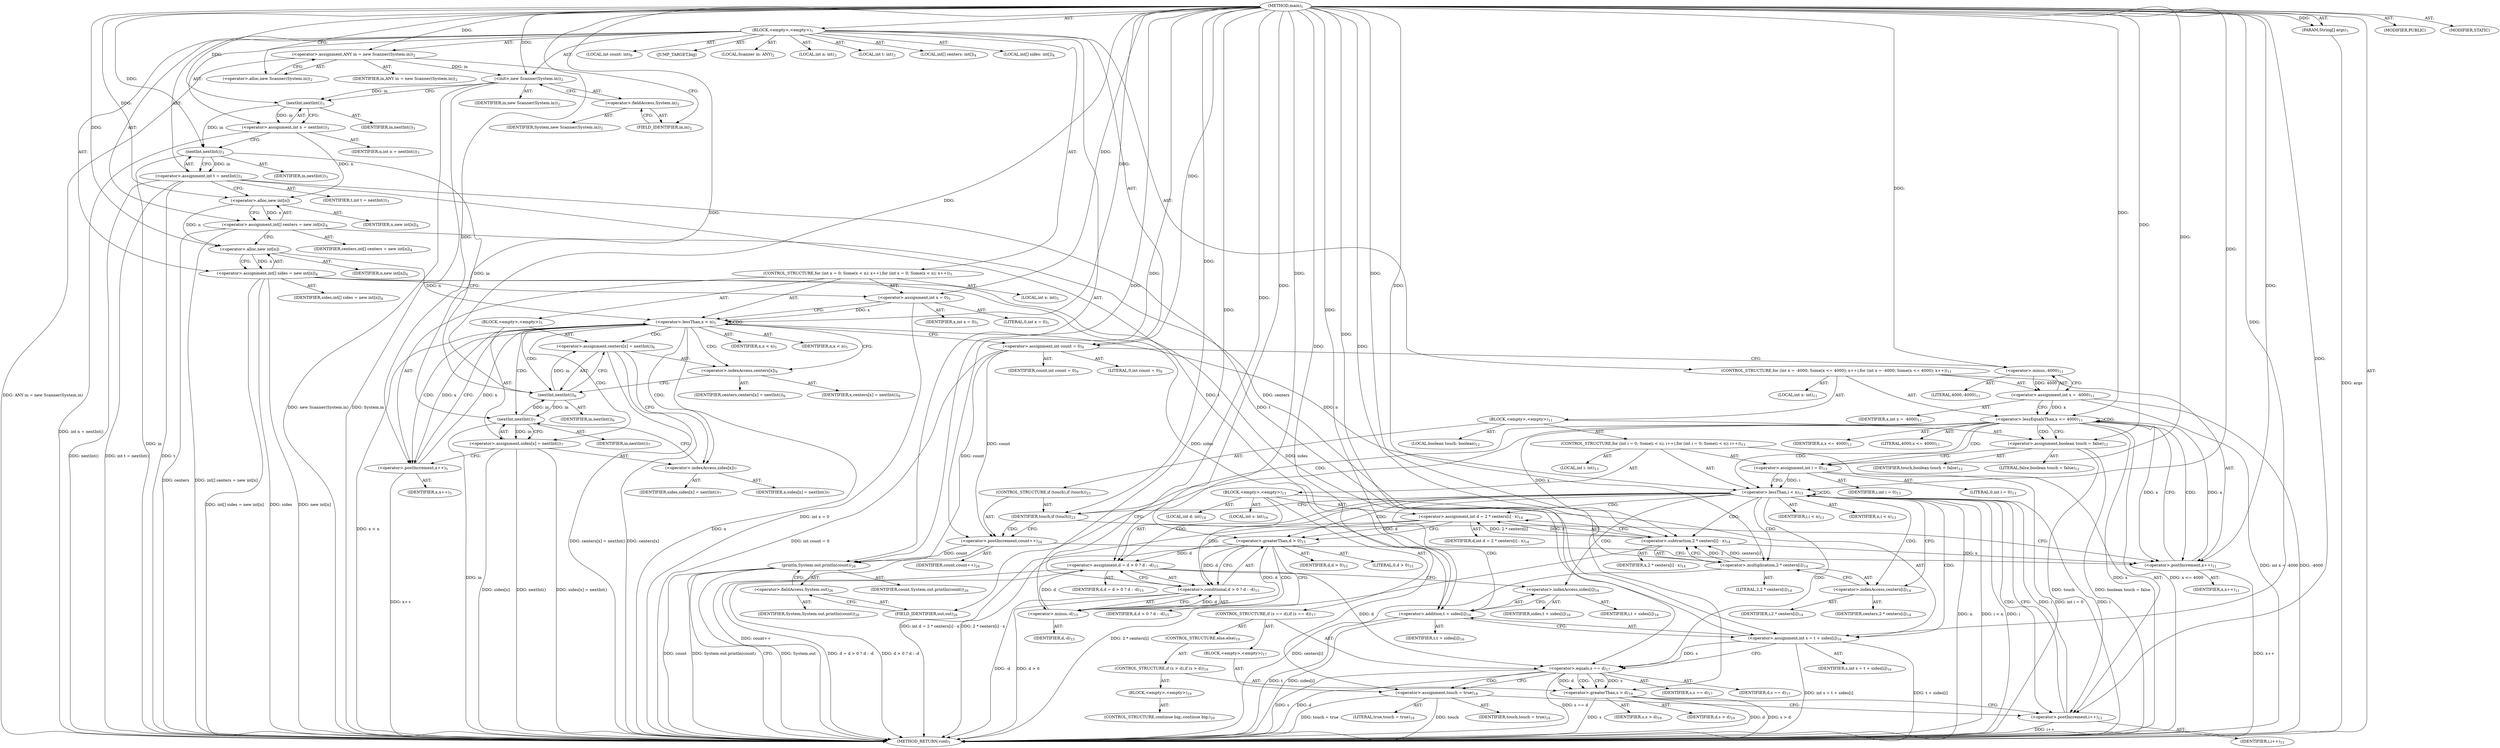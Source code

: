 digraph "main" {  
"19" [label = <(METHOD,main)<SUB>1</SUB>> ]
"20" [label = <(PARAM,String[] args)<SUB>1</SUB>> ]
"21" [label = <(BLOCK,&lt;empty&gt;,&lt;empty&gt;)<SUB>1</SUB>> ]
"4" [label = <(LOCAL,Scanner in: ANY)<SUB>2</SUB>> ]
"22" [label = <(&lt;operator&gt;.assignment,ANY in = new Scanner(System.in))<SUB>2</SUB>> ]
"23" [label = <(IDENTIFIER,in,ANY in = new Scanner(System.in))<SUB>2</SUB>> ]
"24" [label = <(&lt;operator&gt;.alloc,new Scanner(System.in))<SUB>2</SUB>> ]
"25" [label = <(&lt;init&gt;,new Scanner(System.in))<SUB>2</SUB>> ]
"3" [label = <(IDENTIFIER,in,new Scanner(System.in))<SUB>2</SUB>> ]
"26" [label = <(&lt;operator&gt;.fieldAccess,System.in)<SUB>2</SUB>> ]
"27" [label = <(IDENTIFIER,System,new Scanner(System.in))<SUB>2</SUB>> ]
"28" [label = <(FIELD_IDENTIFIER,in,in)<SUB>2</SUB>> ]
"29" [label = <(LOCAL,int n: int)<SUB>3</SUB>> ]
"30" [label = <(LOCAL,int t: int)<SUB>3</SUB>> ]
"31" [label = <(&lt;operator&gt;.assignment,int n = nextInt())<SUB>3</SUB>> ]
"32" [label = <(IDENTIFIER,n,int n = nextInt())<SUB>3</SUB>> ]
"33" [label = <(nextInt,nextInt())<SUB>3</SUB>> ]
"34" [label = <(IDENTIFIER,in,nextInt())<SUB>3</SUB>> ]
"35" [label = <(&lt;operator&gt;.assignment,int t = nextInt())<SUB>3</SUB>> ]
"36" [label = <(IDENTIFIER,t,int t = nextInt())<SUB>3</SUB>> ]
"37" [label = <(nextInt,nextInt())<SUB>3</SUB>> ]
"38" [label = <(IDENTIFIER,in,nextInt())<SUB>3</SUB>> ]
"39" [label = <(LOCAL,int[] centers: int[])<SUB>4</SUB>> ]
"40" [label = <(LOCAL,int[] sides: int[])<SUB>4</SUB>> ]
"41" [label = <(&lt;operator&gt;.assignment,int[] centers = new int[n])<SUB>4</SUB>> ]
"42" [label = <(IDENTIFIER,centers,int[] centers = new int[n])<SUB>4</SUB>> ]
"43" [label = <(&lt;operator&gt;.alloc,new int[n])> ]
"44" [label = <(IDENTIFIER,n,new int[n])<SUB>4</SUB>> ]
"45" [label = <(&lt;operator&gt;.assignment,int[] sides = new int[n])<SUB>4</SUB>> ]
"46" [label = <(IDENTIFIER,sides,int[] sides = new int[n])<SUB>4</SUB>> ]
"47" [label = <(&lt;operator&gt;.alloc,new int[n])> ]
"48" [label = <(IDENTIFIER,n,new int[n])<SUB>4</SUB>> ]
"49" [label = <(CONTROL_STRUCTURE,for (int x = 0; Some(x &lt; n); x++),for (int x = 0; Some(x &lt; n); x++))<SUB>5</SUB>> ]
"50" [label = <(LOCAL,int x: int)<SUB>5</SUB>> ]
"51" [label = <(&lt;operator&gt;.assignment,int x = 0)<SUB>5</SUB>> ]
"52" [label = <(IDENTIFIER,x,int x = 0)<SUB>5</SUB>> ]
"53" [label = <(LITERAL,0,int x = 0)<SUB>5</SUB>> ]
"54" [label = <(&lt;operator&gt;.lessThan,x &lt; n)<SUB>5</SUB>> ]
"55" [label = <(IDENTIFIER,x,x &lt; n)<SUB>5</SUB>> ]
"56" [label = <(IDENTIFIER,n,x &lt; n)<SUB>5</SUB>> ]
"57" [label = <(&lt;operator&gt;.postIncrement,x++)<SUB>5</SUB>> ]
"58" [label = <(IDENTIFIER,x,x++)<SUB>5</SUB>> ]
"59" [label = <(BLOCK,&lt;empty&gt;,&lt;empty&gt;)<SUB>5</SUB>> ]
"60" [label = <(&lt;operator&gt;.assignment,centers[x] = nextInt())<SUB>6</SUB>> ]
"61" [label = <(&lt;operator&gt;.indexAccess,centers[x])<SUB>6</SUB>> ]
"62" [label = <(IDENTIFIER,centers,centers[x] = nextInt())<SUB>6</SUB>> ]
"63" [label = <(IDENTIFIER,x,centers[x] = nextInt())<SUB>6</SUB>> ]
"64" [label = <(nextInt,nextInt())<SUB>6</SUB>> ]
"65" [label = <(IDENTIFIER,in,nextInt())<SUB>6</SUB>> ]
"66" [label = <(&lt;operator&gt;.assignment,sides[x] = nextInt())<SUB>7</SUB>> ]
"67" [label = <(&lt;operator&gt;.indexAccess,sides[x])<SUB>7</SUB>> ]
"68" [label = <(IDENTIFIER,sides,sides[x] = nextInt())<SUB>7</SUB>> ]
"69" [label = <(IDENTIFIER,x,sides[x] = nextInt())<SUB>7</SUB>> ]
"70" [label = <(nextInt,nextInt())<SUB>7</SUB>> ]
"71" [label = <(IDENTIFIER,in,nextInt())<SUB>7</SUB>> ]
"72" [label = <(LOCAL,int count: int)<SUB>9</SUB>> ]
"73" [label = <(&lt;operator&gt;.assignment,int count = 0)<SUB>9</SUB>> ]
"74" [label = <(IDENTIFIER,count,int count = 0)<SUB>9</SUB>> ]
"75" [label = <(LITERAL,0,int count = 0)<SUB>9</SUB>> ]
"76" [label = <(JUMP_TARGET,big)> ]
"77" [label = <(CONTROL_STRUCTURE,for (int x = -4000; Some(x &lt;= 4000); x++),for (int x = -4000; Some(x &lt;= 4000); x++))<SUB>11</SUB>> ]
"78" [label = <(LOCAL,int x: int)<SUB>11</SUB>> ]
"79" [label = <(&lt;operator&gt;.assignment,int x = -4000)<SUB>11</SUB>> ]
"80" [label = <(IDENTIFIER,x,int x = -4000)<SUB>11</SUB>> ]
"81" [label = <(&lt;operator&gt;.minus,-4000)<SUB>11</SUB>> ]
"82" [label = <(LITERAL,4000,-4000)<SUB>11</SUB>> ]
"83" [label = <(&lt;operator&gt;.lessEqualsThan,x &lt;= 4000)<SUB>11</SUB>> ]
"84" [label = <(IDENTIFIER,x,x &lt;= 4000)<SUB>11</SUB>> ]
"85" [label = <(LITERAL,4000,x &lt;= 4000)<SUB>11</SUB>> ]
"86" [label = <(&lt;operator&gt;.postIncrement,x++)<SUB>11</SUB>> ]
"87" [label = <(IDENTIFIER,x,x++)<SUB>11</SUB>> ]
"88" [label = <(BLOCK,&lt;empty&gt;,&lt;empty&gt;)<SUB>11</SUB>> ]
"89" [label = <(LOCAL,boolean touch: boolean)<SUB>12</SUB>> ]
"90" [label = <(&lt;operator&gt;.assignment,boolean touch = false)<SUB>12</SUB>> ]
"91" [label = <(IDENTIFIER,touch,boolean touch = false)<SUB>12</SUB>> ]
"92" [label = <(LITERAL,false,boolean touch = false)<SUB>12</SUB>> ]
"93" [label = <(CONTROL_STRUCTURE,for (int i = 0; Some(i &lt; n); i++),for (int i = 0; Some(i &lt; n); i++))<SUB>13</SUB>> ]
"94" [label = <(LOCAL,int i: int)<SUB>13</SUB>> ]
"95" [label = <(&lt;operator&gt;.assignment,int i = 0)<SUB>13</SUB>> ]
"96" [label = <(IDENTIFIER,i,int i = 0)<SUB>13</SUB>> ]
"97" [label = <(LITERAL,0,int i = 0)<SUB>13</SUB>> ]
"98" [label = <(&lt;operator&gt;.lessThan,i &lt; n)<SUB>13</SUB>> ]
"99" [label = <(IDENTIFIER,i,i &lt; n)<SUB>13</SUB>> ]
"100" [label = <(IDENTIFIER,n,i &lt; n)<SUB>13</SUB>> ]
"101" [label = <(&lt;operator&gt;.postIncrement,i++)<SUB>13</SUB>> ]
"102" [label = <(IDENTIFIER,i,i++)<SUB>13</SUB>> ]
"103" [label = <(BLOCK,&lt;empty&gt;,&lt;empty&gt;)<SUB>13</SUB>> ]
"104" [label = <(LOCAL,int d: int)<SUB>14</SUB>> ]
"105" [label = <(&lt;operator&gt;.assignment,int d = 2 * centers[i] - x)<SUB>14</SUB>> ]
"106" [label = <(IDENTIFIER,d,int d = 2 * centers[i] - x)<SUB>14</SUB>> ]
"107" [label = <(&lt;operator&gt;.subtraction,2 * centers[i] - x)<SUB>14</SUB>> ]
"108" [label = <(&lt;operator&gt;.multiplication,2 * centers[i])<SUB>14</SUB>> ]
"109" [label = <(LITERAL,2,2 * centers[i])<SUB>14</SUB>> ]
"110" [label = <(&lt;operator&gt;.indexAccess,centers[i])<SUB>14</SUB>> ]
"111" [label = <(IDENTIFIER,centers,2 * centers[i])<SUB>14</SUB>> ]
"112" [label = <(IDENTIFIER,i,2 * centers[i])<SUB>14</SUB>> ]
"113" [label = <(IDENTIFIER,x,2 * centers[i] - x)<SUB>14</SUB>> ]
"114" [label = <(&lt;operator&gt;.assignment,d = d &gt; 0 ? d : -d)<SUB>15</SUB>> ]
"115" [label = <(IDENTIFIER,d,d = d &gt; 0 ? d : -d)<SUB>15</SUB>> ]
"116" [label = <(&lt;operator&gt;.conditional,d &gt; 0 ? d : -d)<SUB>15</SUB>> ]
"117" [label = <(&lt;operator&gt;.greaterThan,d &gt; 0)<SUB>15</SUB>> ]
"118" [label = <(IDENTIFIER,d,d &gt; 0)<SUB>15</SUB>> ]
"119" [label = <(LITERAL,0,d &gt; 0)<SUB>15</SUB>> ]
"120" [label = <(IDENTIFIER,d,d &gt; 0 ? d : -d)<SUB>15</SUB>> ]
"121" [label = <(&lt;operator&gt;.minus,-d)<SUB>15</SUB>> ]
"122" [label = <(IDENTIFIER,d,-d)<SUB>15</SUB>> ]
"123" [label = <(LOCAL,int s: int)<SUB>16</SUB>> ]
"124" [label = <(&lt;operator&gt;.assignment,int s = t + sides[i])<SUB>16</SUB>> ]
"125" [label = <(IDENTIFIER,s,int s = t + sides[i])<SUB>16</SUB>> ]
"126" [label = <(&lt;operator&gt;.addition,t + sides[i])<SUB>16</SUB>> ]
"127" [label = <(IDENTIFIER,t,t + sides[i])<SUB>16</SUB>> ]
"128" [label = <(&lt;operator&gt;.indexAccess,sides[i])<SUB>16</SUB>> ]
"129" [label = <(IDENTIFIER,sides,t + sides[i])<SUB>16</SUB>> ]
"130" [label = <(IDENTIFIER,i,t + sides[i])<SUB>16</SUB>> ]
"131" [label = <(CONTROL_STRUCTURE,if (s == d),if (s == d))<SUB>17</SUB>> ]
"132" [label = <(&lt;operator&gt;.equals,s == d)<SUB>17</SUB>> ]
"133" [label = <(IDENTIFIER,s,s == d)<SUB>17</SUB>> ]
"134" [label = <(IDENTIFIER,d,s == d)<SUB>17</SUB>> ]
"135" [label = <(BLOCK,&lt;empty&gt;,&lt;empty&gt;)<SUB>17</SUB>> ]
"136" [label = <(&lt;operator&gt;.assignment,touch = true)<SUB>18</SUB>> ]
"137" [label = <(IDENTIFIER,touch,touch = true)<SUB>18</SUB>> ]
"138" [label = <(LITERAL,true,touch = true)<SUB>18</SUB>> ]
"139" [label = <(CONTROL_STRUCTURE,else,else)<SUB>19</SUB>> ]
"140" [label = <(CONTROL_STRUCTURE,if (s &gt; d),if (s &gt; d))<SUB>19</SUB>> ]
"141" [label = <(&lt;operator&gt;.greaterThan,s &gt; d)<SUB>19</SUB>> ]
"142" [label = <(IDENTIFIER,s,s &gt; d)<SUB>19</SUB>> ]
"143" [label = <(IDENTIFIER,d,s &gt; d)<SUB>19</SUB>> ]
"144" [label = <(BLOCK,&lt;empty&gt;,&lt;empty&gt;)<SUB>19</SUB>> ]
"145" [label = <(CONTROL_STRUCTURE,continue big;,continue big;)<SUB>20</SUB>> ]
"146" [label = <(CONTROL_STRUCTURE,if (touch),if (touch))<SUB>23</SUB>> ]
"147" [label = <(IDENTIFIER,touch,if (touch))<SUB>23</SUB>> ]
"148" [label = <(&lt;operator&gt;.postIncrement,count++)<SUB>24</SUB>> ]
"149" [label = <(IDENTIFIER,count,count++)<SUB>24</SUB>> ]
"150" [label = <(println,System.out.println(count))<SUB>26</SUB>> ]
"151" [label = <(&lt;operator&gt;.fieldAccess,System.out)<SUB>26</SUB>> ]
"152" [label = <(IDENTIFIER,System,System.out.println(count))<SUB>26</SUB>> ]
"153" [label = <(FIELD_IDENTIFIER,out,out)<SUB>26</SUB>> ]
"154" [label = <(IDENTIFIER,count,System.out.println(count))<SUB>26</SUB>> ]
"155" [label = <(MODIFIER,PUBLIC)> ]
"156" [label = <(MODIFIER,STATIC)> ]
"157" [label = <(METHOD_RETURN,void)<SUB>1</SUB>> ]
  "19" -> "20"  [ label = "AST: "] 
  "19" -> "21"  [ label = "AST: "] 
  "19" -> "155"  [ label = "AST: "] 
  "19" -> "156"  [ label = "AST: "] 
  "19" -> "157"  [ label = "AST: "] 
  "21" -> "4"  [ label = "AST: "] 
  "21" -> "22"  [ label = "AST: "] 
  "21" -> "25"  [ label = "AST: "] 
  "21" -> "29"  [ label = "AST: "] 
  "21" -> "30"  [ label = "AST: "] 
  "21" -> "31"  [ label = "AST: "] 
  "21" -> "35"  [ label = "AST: "] 
  "21" -> "39"  [ label = "AST: "] 
  "21" -> "40"  [ label = "AST: "] 
  "21" -> "41"  [ label = "AST: "] 
  "21" -> "45"  [ label = "AST: "] 
  "21" -> "49"  [ label = "AST: "] 
  "21" -> "72"  [ label = "AST: "] 
  "21" -> "73"  [ label = "AST: "] 
  "21" -> "76"  [ label = "AST: "] 
  "21" -> "77"  [ label = "AST: "] 
  "21" -> "150"  [ label = "AST: "] 
  "22" -> "23"  [ label = "AST: "] 
  "22" -> "24"  [ label = "AST: "] 
  "25" -> "3"  [ label = "AST: "] 
  "25" -> "26"  [ label = "AST: "] 
  "26" -> "27"  [ label = "AST: "] 
  "26" -> "28"  [ label = "AST: "] 
  "31" -> "32"  [ label = "AST: "] 
  "31" -> "33"  [ label = "AST: "] 
  "33" -> "34"  [ label = "AST: "] 
  "35" -> "36"  [ label = "AST: "] 
  "35" -> "37"  [ label = "AST: "] 
  "37" -> "38"  [ label = "AST: "] 
  "41" -> "42"  [ label = "AST: "] 
  "41" -> "43"  [ label = "AST: "] 
  "43" -> "44"  [ label = "AST: "] 
  "45" -> "46"  [ label = "AST: "] 
  "45" -> "47"  [ label = "AST: "] 
  "47" -> "48"  [ label = "AST: "] 
  "49" -> "50"  [ label = "AST: "] 
  "49" -> "51"  [ label = "AST: "] 
  "49" -> "54"  [ label = "AST: "] 
  "49" -> "57"  [ label = "AST: "] 
  "49" -> "59"  [ label = "AST: "] 
  "51" -> "52"  [ label = "AST: "] 
  "51" -> "53"  [ label = "AST: "] 
  "54" -> "55"  [ label = "AST: "] 
  "54" -> "56"  [ label = "AST: "] 
  "57" -> "58"  [ label = "AST: "] 
  "59" -> "60"  [ label = "AST: "] 
  "59" -> "66"  [ label = "AST: "] 
  "60" -> "61"  [ label = "AST: "] 
  "60" -> "64"  [ label = "AST: "] 
  "61" -> "62"  [ label = "AST: "] 
  "61" -> "63"  [ label = "AST: "] 
  "64" -> "65"  [ label = "AST: "] 
  "66" -> "67"  [ label = "AST: "] 
  "66" -> "70"  [ label = "AST: "] 
  "67" -> "68"  [ label = "AST: "] 
  "67" -> "69"  [ label = "AST: "] 
  "70" -> "71"  [ label = "AST: "] 
  "73" -> "74"  [ label = "AST: "] 
  "73" -> "75"  [ label = "AST: "] 
  "77" -> "78"  [ label = "AST: "] 
  "77" -> "79"  [ label = "AST: "] 
  "77" -> "83"  [ label = "AST: "] 
  "77" -> "86"  [ label = "AST: "] 
  "77" -> "88"  [ label = "AST: "] 
  "79" -> "80"  [ label = "AST: "] 
  "79" -> "81"  [ label = "AST: "] 
  "81" -> "82"  [ label = "AST: "] 
  "83" -> "84"  [ label = "AST: "] 
  "83" -> "85"  [ label = "AST: "] 
  "86" -> "87"  [ label = "AST: "] 
  "88" -> "89"  [ label = "AST: "] 
  "88" -> "90"  [ label = "AST: "] 
  "88" -> "93"  [ label = "AST: "] 
  "88" -> "146"  [ label = "AST: "] 
  "90" -> "91"  [ label = "AST: "] 
  "90" -> "92"  [ label = "AST: "] 
  "93" -> "94"  [ label = "AST: "] 
  "93" -> "95"  [ label = "AST: "] 
  "93" -> "98"  [ label = "AST: "] 
  "93" -> "101"  [ label = "AST: "] 
  "93" -> "103"  [ label = "AST: "] 
  "95" -> "96"  [ label = "AST: "] 
  "95" -> "97"  [ label = "AST: "] 
  "98" -> "99"  [ label = "AST: "] 
  "98" -> "100"  [ label = "AST: "] 
  "101" -> "102"  [ label = "AST: "] 
  "103" -> "104"  [ label = "AST: "] 
  "103" -> "105"  [ label = "AST: "] 
  "103" -> "114"  [ label = "AST: "] 
  "103" -> "123"  [ label = "AST: "] 
  "103" -> "124"  [ label = "AST: "] 
  "103" -> "131"  [ label = "AST: "] 
  "105" -> "106"  [ label = "AST: "] 
  "105" -> "107"  [ label = "AST: "] 
  "107" -> "108"  [ label = "AST: "] 
  "107" -> "113"  [ label = "AST: "] 
  "108" -> "109"  [ label = "AST: "] 
  "108" -> "110"  [ label = "AST: "] 
  "110" -> "111"  [ label = "AST: "] 
  "110" -> "112"  [ label = "AST: "] 
  "114" -> "115"  [ label = "AST: "] 
  "114" -> "116"  [ label = "AST: "] 
  "116" -> "117"  [ label = "AST: "] 
  "116" -> "120"  [ label = "AST: "] 
  "116" -> "121"  [ label = "AST: "] 
  "117" -> "118"  [ label = "AST: "] 
  "117" -> "119"  [ label = "AST: "] 
  "121" -> "122"  [ label = "AST: "] 
  "124" -> "125"  [ label = "AST: "] 
  "124" -> "126"  [ label = "AST: "] 
  "126" -> "127"  [ label = "AST: "] 
  "126" -> "128"  [ label = "AST: "] 
  "128" -> "129"  [ label = "AST: "] 
  "128" -> "130"  [ label = "AST: "] 
  "131" -> "132"  [ label = "AST: "] 
  "131" -> "135"  [ label = "AST: "] 
  "131" -> "139"  [ label = "AST: "] 
  "132" -> "133"  [ label = "AST: "] 
  "132" -> "134"  [ label = "AST: "] 
  "135" -> "136"  [ label = "AST: "] 
  "136" -> "137"  [ label = "AST: "] 
  "136" -> "138"  [ label = "AST: "] 
  "139" -> "140"  [ label = "AST: "] 
  "140" -> "141"  [ label = "AST: "] 
  "140" -> "144"  [ label = "AST: "] 
  "141" -> "142"  [ label = "AST: "] 
  "141" -> "143"  [ label = "AST: "] 
  "144" -> "145"  [ label = "AST: "] 
  "146" -> "147"  [ label = "AST: "] 
  "146" -> "148"  [ label = "AST: "] 
  "148" -> "149"  [ label = "AST: "] 
  "150" -> "151"  [ label = "AST: "] 
  "150" -> "154"  [ label = "AST: "] 
  "151" -> "152"  [ label = "AST: "] 
  "151" -> "153"  [ label = "AST: "] 
  "22" -> "28"  [ label = "CFG: "] 
  "25" -> "33"  [ label = "CFG: "] 
  "31" -> "37"  [ label = "CFG: "] 
  "35" -> "43"  [ label = "CFG: "] 
  "41" -> "47"  [ label = "CFG: "] 
  "45" -> "51"  [ label = "CFG: "] 
  "73" -> "81"  [ label = "CFG: "] 
  "150" -> "157"  [ label = "CFG: "] 
  "24" -> "22"  [ label = "CFG: "] 
  "26" -> "25"  [ label = "CFG: "] 
  "33" -> "31"  [ label = "CFG: "] 
  "37" -> "35"  [ label = "CFG: "] 
  "43" -> "41"  [ label = "CFG: "] 
  "47" -> "45"  [ label = "CFG: "] 
  "51" -> "54"  [ label = "CFG: "] 
  "54" -> "61"  [ label = "CFG: "] 
  "54" -> "73"  [ label = "CFG: "] 
  "57" -> "54"  [ label = "CFG: "] 
  "79" -> "83"  [ label = "CFG: "] 
  "83" -> "90"  [ label = "CFG: "] 
  "83" -> "153"  [ label = "CFG: "] 
  "86" -> "83"  [ label = "CFG: "] 
  "151" -> "150"  [ label = "CFG: "] 
  "28" -> "26"  [ label = "CFG: "] 
  "60" -> "67"  [ label = "CFG: "] 
  "66" -> "57"  [ label = "CFG: "] 
  "81" -> "79"  [ label = "CFG: "] 
  "90" -> "95"  [ label = "CFG: "] 
  "153" -> "151"  [ label = "CFG: "] 
  "61" -> "64"  [ label = "CFG: "] 
  "64" -> "60"  [ label = "CFG: "] 
  "67" -> "70"  [ label = "CFG: "] 
  "70" -> "66"  [ label = "CFG: "] 
  "95" -> "98"  [ label = "CFG: "] 
  "98" -> "147"  [ label = "CFG: "] 
  "98" -> "110"  [ label = "CFG: "] 
  "101" -> "98"  [ label = "CFG: "] 
  "147" -> "148"  [ label = "CFG: "] 
  "147" -> "86"  [ label = "CFG: "] 
  "148" -> "86"  [ label = "CFG: "] 
  "105" -> "117"  [ label = "CFG: "] 
  "114" -> "128"  [ label = "CFG: "] 
  "124" -> "132"  [ label = "CFG: "] 
  "107" -> "105"  [ label = "CFG: "] 
  "116" -> "114"  [ label = "CFG: "] 
  "126" -> "124"  [ label = "CFG: "] 
  "132" -> "136"  [ label = "CFG: "] 
  "132" -> "141"  [ label = "CFG: "] 
  "108" -> "107"  [ label = "CFG: "] 
  "117" -> "116"  [ label = "CFG: "] 
  "117" -> "121"  [ label = "CFG: "] 
  "121" -> "116"  [ label = "CFG: "] 
  "128" -> "126"  [ label = "CFG: "] 
  "136" -> "101"  [ label = "CFG: "] 
  "110" -> "108"  [ label = "CFG: "] 
  "141" -> "101"  [ label = "CFG: "] 
  "19" -> "24"  [ label = "CFG: "] 
  "20" -> "157"  [ label = "DDG: args"] 
  "22" -> "157"  [ label = "DDG: ANY in = new Scanner(System.in)"] 
  "25" -> "157"  [ label = "DDG: System.in"] 
  "25" -> "157"  [ label = "DDG: new Scanner(System.in)"] 
  "31" -> "157"  [ label = "DDG: int n = nextInt()"] 
  "35" -> "157"  [ label = "DDG: t"] 
  "37" -> "157"  [ label = "DDG: in"] 
  "35" -> "157"  [ label = "DDG: nextInt()"] 
  "35" -> "157"  [ label = "DDG: int t = nextInt()"] 
  "41" -> "157"  [ label = "DDG: centers"] 
  "41" -> "157"  [ label = "DDG: int[] centers = new int[n]"] 
  "45" -> "157"  [ label = "DDG: sides"] 
  "45" -> "157"  [ label = "DDG: new int[n]"] 
  "45" -> "157"  [ label = "DDG: int[] sides = new int[n]"] 
  "51" -> "157"  [ label = "DDG: int x = 0"] 
  "54" -> "157"  [ label = "DDG: n"] 
  "54" -> "157"  [ label = "DDG: x &lt; n"] 
  "73" -> "157"  [ label = "DDG: int count = 0"] 
  "79" -> "157"  [ label = "DDG: -4000"] 
  "79" -> "157"  [ label = "DDG: int x = -4000"] 
  "83" -> "157"  [ label = "DDG: x"] 
  "83" -> "157"  [ label = "DDG: x &lt;= 4000"] 
  "150" -> "157"  [ label = "DDG: System.out"] 
  "150" -> "157"  [ label = "DDG: count"] 
  "150" -> "157"  [ label = "DDG: System.out.println(count)"] 
  "90" -> "157"  [ label = "DDG: touch"] 
  "90" -> "157"  [ label = "DDG: boolean touch = false"] 
  "95" -> "157"  [ label = "DDG: int i = 0"] 
  "98" -> "157"  [ label = "DDG: i"] 
  "98" -> "157"  [ label = "DDG: n"] 
  "98" -> "157"  [ label = "DDG: i &lt; n"] 
  "148" -> "157"  [ label = "DDG: count++"] 
  "86" -> "157"  [ label = "DDG: x++"] 
  "108" -> "157"  [ label = "DDG: centers[i]"] 
  "107" -> "157"  [ label = "DDG: 2 * centers[i]"] 
  "105" -> "157"  [ label = "DDG: 2 * centers[i] - x"] 
  "105" -> "157"  [ label = "DDG: int d = 2 * centers[i] - x"] 
  "116" -> "157"  [ label = "DDG: d &gt; 0"] 
  "116" -> "157"  [ label = "DDG: -d"] 
  "114" -> "157"  [ label = "DDG: d &gt; 0 ? d : -d"] 
  "114" -> "157"  [ label = "DDG: d = d &gt; 0 ? d : -d"] 
  "126" -> "157"  [ label = "DDG: t"] 
  "126" -> "157"  [ label = "DDG: sides[i]"] 
  "124" -> "157"  [ label = "DDG: t + sides[i]"] 
  "124" -> "157"  [ label = "DDG: int s = t + sides[i]"] 
  "132" -> "157"  [ label = "DDG: s"] 
  "132" -> "157"  [ label = "DDG: d"] 
  "132" -> "157"  [ label = "DDG: s == d"] 
  "141" -> "157"  [ label = "DDG: s"] 
  "141" -> "157"  [ label = "DDG: d"] 
  "141" -> "157"  [ label = "DDG: s &gt; d"] 
  "136" -> "157"  [ label = "DDG: touch"] 
  "136" -> "157"  [ label = "DDG: touch = true"] 
  "101" -> "157"  [ label = "DDG: i++"] 
  "60" -> "157"  [ label = "DDG: centers[x]"] 
  "60" -> "157"  [ label = "DDG: centers[x] = nextInt()"] 
  "66" -> "157"  [ label = "DDG: sides[x]"] 
  "70" -> "157"  [ label = "DDG: in"] 
  "66" -> "157"  [ label = "DDG: nextInt()"] 
  "66" -> "157"  [ label = "DDG: sides[x] = nextInt()"] 
  "57" -> "157"  [ label = "DDG: x++"] 
  "19" -> "20"  [ label = "DDG: "] 
  "19" -> "22"  [ label = "DDG: "] 
  "33" -> "31"  [ label = "DDG: in"] 
  "37" -> "35"  [ label = "DDG: in"] 
  "43" -> "41"  [ label = "DDG: n"] 
  "47" -> "45"  [ label = "DDG: n"] 
  "19" -> "73"  [ label = "DDG: "] 
  "22" -> "25"  [ label = "DDG: in"] 
  "19" -> "25"  [ label = "DDG: "] 
  "19" -> "51"  [ label = "DDG: "] 
  "81" -> "79"  [ label = "DDG: 4000"] 
  "73" -> "150"  [ label = "DDG: count"] 
  "148" -> "150"  [ label = "DDG: count"] 
  "19" -> "150"  [ label = "DDG: "] 
  "25" -> "33"  [ label = "DDG: in"] 
  "19" -> "33"  [ label = "DDG: "] 
  "33" -> "37"  [ label = "DDG: in"] 
  "19" -> "37"  [ label = "DDG: "] 
  "31" -> "43"  [ label = "DDG: n"] 
  "19" -> "43"  [ label = "DDG: "] 
  "43" -> "47"  [ label = "DDG: n"] 
  "19" -> "47"  [ label = "DDG: "] 
  "51" -> "54"  [ label = "DDG: x"] 
  "57" -> "54"  [ label = "DDG: x"] 
  "19" -> "54"  [ label = "DDG: "] 
  "47" -> "54"  [ label = "DDG: n"] 
  "54" -> "57"  [ label = "DDG: x"] 
  "19" -> "57"  [ label = "DDG: "] 
  "64" -> "60"  [ label = "DDG: in"] 
  "70" -> "66"  [ label = "DDG: in"] 
  "79" -> "83"  [ label = "DDG: x"] 
  "86" -> "83"  [ label = "DDG: x"] 
  "19" -> "83"  [ label = "DDG: "] 
  "83" -> "86"  [ label = "DDG: x"] 
  "107" -> "86"  [ label = "DDG: x"] 
  "19" -> "86"  [ label = "DDG: "] 
  "19" -> "90"  [ label = "DDG: "] 
  "19" -> "81"  [ label = "DDG: "] 
  "19" -> "95"  [ label = "DDG: "] 
  "19" -> "147"  [ label = "DDG: "] 
  "37" -> "64"  [ label = "DDG: in"] 
  "70" -> "64"  [ label = "DDG: in"] 
  "19" -> "64"  [ label = "DDG: "] 
  "64" -> "70"  [ label = "DDG: in"] 
  "19" -> "70"  [ label = "DDG: "] 
  "95" -> "98"  [ label = "DDG: i"] 
  "101" -> "98"  [ label = "DDG: i"] 
  "19" -> "98"  [ label = "DDG: "] 
  "54" -> "98"  [ label = "DDG: n"] 
  "98" -> "101"  [ label = "DDG: i"] 
  "19" -> "101"  [ label = "DDG: "] 
  "107" -> "105"  [ label = "DDG: 2 * centers[i]"] 
  "107" -> "105"  [ label = "DDG: x"] 
  "117" -> "114"  [ label = "DDG: d"] 
  "121" -> "114"  [ label = "DDG: d"] 
  "19" -> "114"  [ label = "DDG: "] 
  "35" -> "124"  [ label = "DDG: t"] 
  "19" -> "124"  [ label = "DDG: "] 
  "45" -> "124"  [ label = "DDG: sides"] 
  "73" -> "148"  [ label = "DDG: count"] 
  "19" -> "148"  [ label = "DDG: "] 
  "108" -> "107"  [ label = "DDG: 2"] 
  "108" -> "107"  [ label = "DDG: centers[i]"] 
  "83" -> "107"  [ label = "DDG: x"] 
  "19" -> "107"  [ label = "DDG: "] 
  "117" -> "116"  [ label = "DDG: d"] 
  "121" -> "116"  [ label = "DDG: d"] 
  "19" -> "116"  [ label = "DDG: "] 
  "35" -> "126"  [ label = "DDG: t"] 
  "19" -> "126"  [ label = "DDG: "] 
  "45" -> "126"  [ label = "DDG: sides"] 
  "124" -> "132"  [ label = "DDG: s"] 
  "19" -> "132"  [ label = "DDG: "] 
  "114" -> "132"  [ label = "DDG: d"] 
  "19" -> "136"  [ label = "DDG: "] 
  "19" -> "108"  [ label = "DDG: "] 
  "41" -> "108"  [ label = "DDG: centers"] 
  "105" -> "117"  [ label = "DDG: d"] 
  "19" -> "117"  [ label = "DDG: "] 
  "117" -> "121"  [ label = "DDG: d"] 
  "19" -> "121"  [ label = "DDG: "] 
  "132" -> "141"  [ label = "DDG: s"] 
  "19" -> "141"  [ label = "DDG: "] 
  "132" -> "141"  [ label = "DDG: d"] 
  "54" -> "60"  [ label = "CDG: "] 
  "54" -> "64"  [ label = "CDG: "] 
  "54" -> "57"  [ label = "CDG: "] 
  "54" -> "66"  [ label = "CDG: "] 
  "54" -> "67"  [ label = "CDG: "] 
  "54" -> "54"  [ label = "CDG: "] 
  "54" -> "61"  [ label = "CDG: "] 
  "54" -> "70"  [ label = "CDG: "] 
  "83" -> "98"  [ label = "CDG: "] 
  "83" -> "95"  [ label = "CDG: "] 
  "83" -> "90"  [ label = "CDG: "] 
  "83" -> "83"  [ label = "CDG: "] 
  "83" -> "147"  [ label = "CDG: "] 
  "83" -> "86"  [ label = "CDG: "] 
  "98" -> "107"  [ label = "CDG: "] 
  "98" -> "98"  [ label = "CDG: "] 
  "98" -> "116"  [ label = "CDG: "] 
  "98" -> "128"  [ label = "CDG: "] 
  "98" -> "114"  [ label = "CDG: "] 
  "98" -> "132"  [ label = "CDG: "] 
  "98" -> "101"  [ label = "CDG: "] 
  "98" -> "126"  [ label = "CDG: "] 
  "98" -> "105"  [ label = "CDG: "] 
  "98" -> "110"  [ label = "CDG: "] 
  "98" -> "117"  [ label = "CDG: "] 
  "98" -> "124"  [ label = "CDG: "] 
  "98" -> "108"  [ label = "CDG: "] 
  "147" -> "148"  [ label = "CDG: "] 
  "132" -> "141"  [ label = "CDG: "] 
  "132" -> "136"  [ label = "CDG: "] 
  "117" -> "121"  [ label = "CDG: "] 
}
